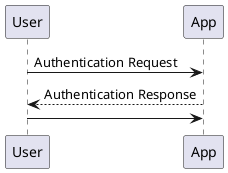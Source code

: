 @startuml
User -> App: Authentication Request
User <-- App: Authentication Response

User -> App: 

@enduml
